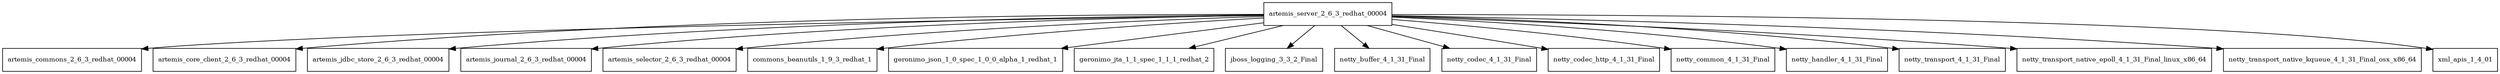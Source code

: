 digraph artemis_server_2_6_3_redhat_00004_dependencies {
  node [shape = box, fontsize=10.0];
  artemis_server_2_6_3_redhat_00004 -> artemis_commons_2_6_3_redhat_00004;
  artemis_server_2_6_3_redhat_00004 -> artemis_core_client_2_6_3_redhat_00004;
  artemis_server_2_6_3_redhat_00004 -> artemis_jdbc_store_2_6_3_redhat_00004;
  artemis_server_2_6_3_redhat_00004 -> artemis_journal_2_6_3_redhat_00004;
  artemis_server_2_6_3_redhat_00004 -> artemis_selector_2_6_3_redhat_00004;
  artemis_server_2_6_3_redhat_00004 -> commons_beanutils_1_9_3_redhat_1;
  artemis_server_2_6_3_redhat_00004 -> geronimo_json_1_0_spec_1_0_0_alpha_1_redhat_1;
  artemis_server_2_6_3_redhat_00004 -> geronimo_jta_1_1_spec_1_1_1_redhat_2;
  artemis_server_2_6_3_redhat_00004 -> jboss_logging_3_3_2_Final;
  artemis_server_2_6_3_redhat_00004 -> netty_buffer_4_1_31_Final;
  artemis_server_2_6_3_redhat_00004 -> netty_codec_4_1_31_Final;
  artemis_server_2_6_3_redhat_00004 -> netty_codec_http_4_1_31_Final;
  artemis_server_2_6_3_redhat_00004 -> netty_common_4_1_31_Final;
  artemis_server_2_6_3_redhat_00004 -> netty_handler_4_1_31_Final;
  artemis_server_2_6_3_redhat_00004 -> netty_transport_4_1_31_Final;
  artemis_server_2_6_3_redhat_00004 -> netty_transport_native_epoll_4_1_31_Final_linux_x86_64;
  artemis_server_2_6_3_redhat_00004 -> netty_transport_native_kqueue_4_1_31_Final_osx_x86_64;
  artemis_server_2_6_3_redhat_00004 -> xml_apis_1_4_01;
}
